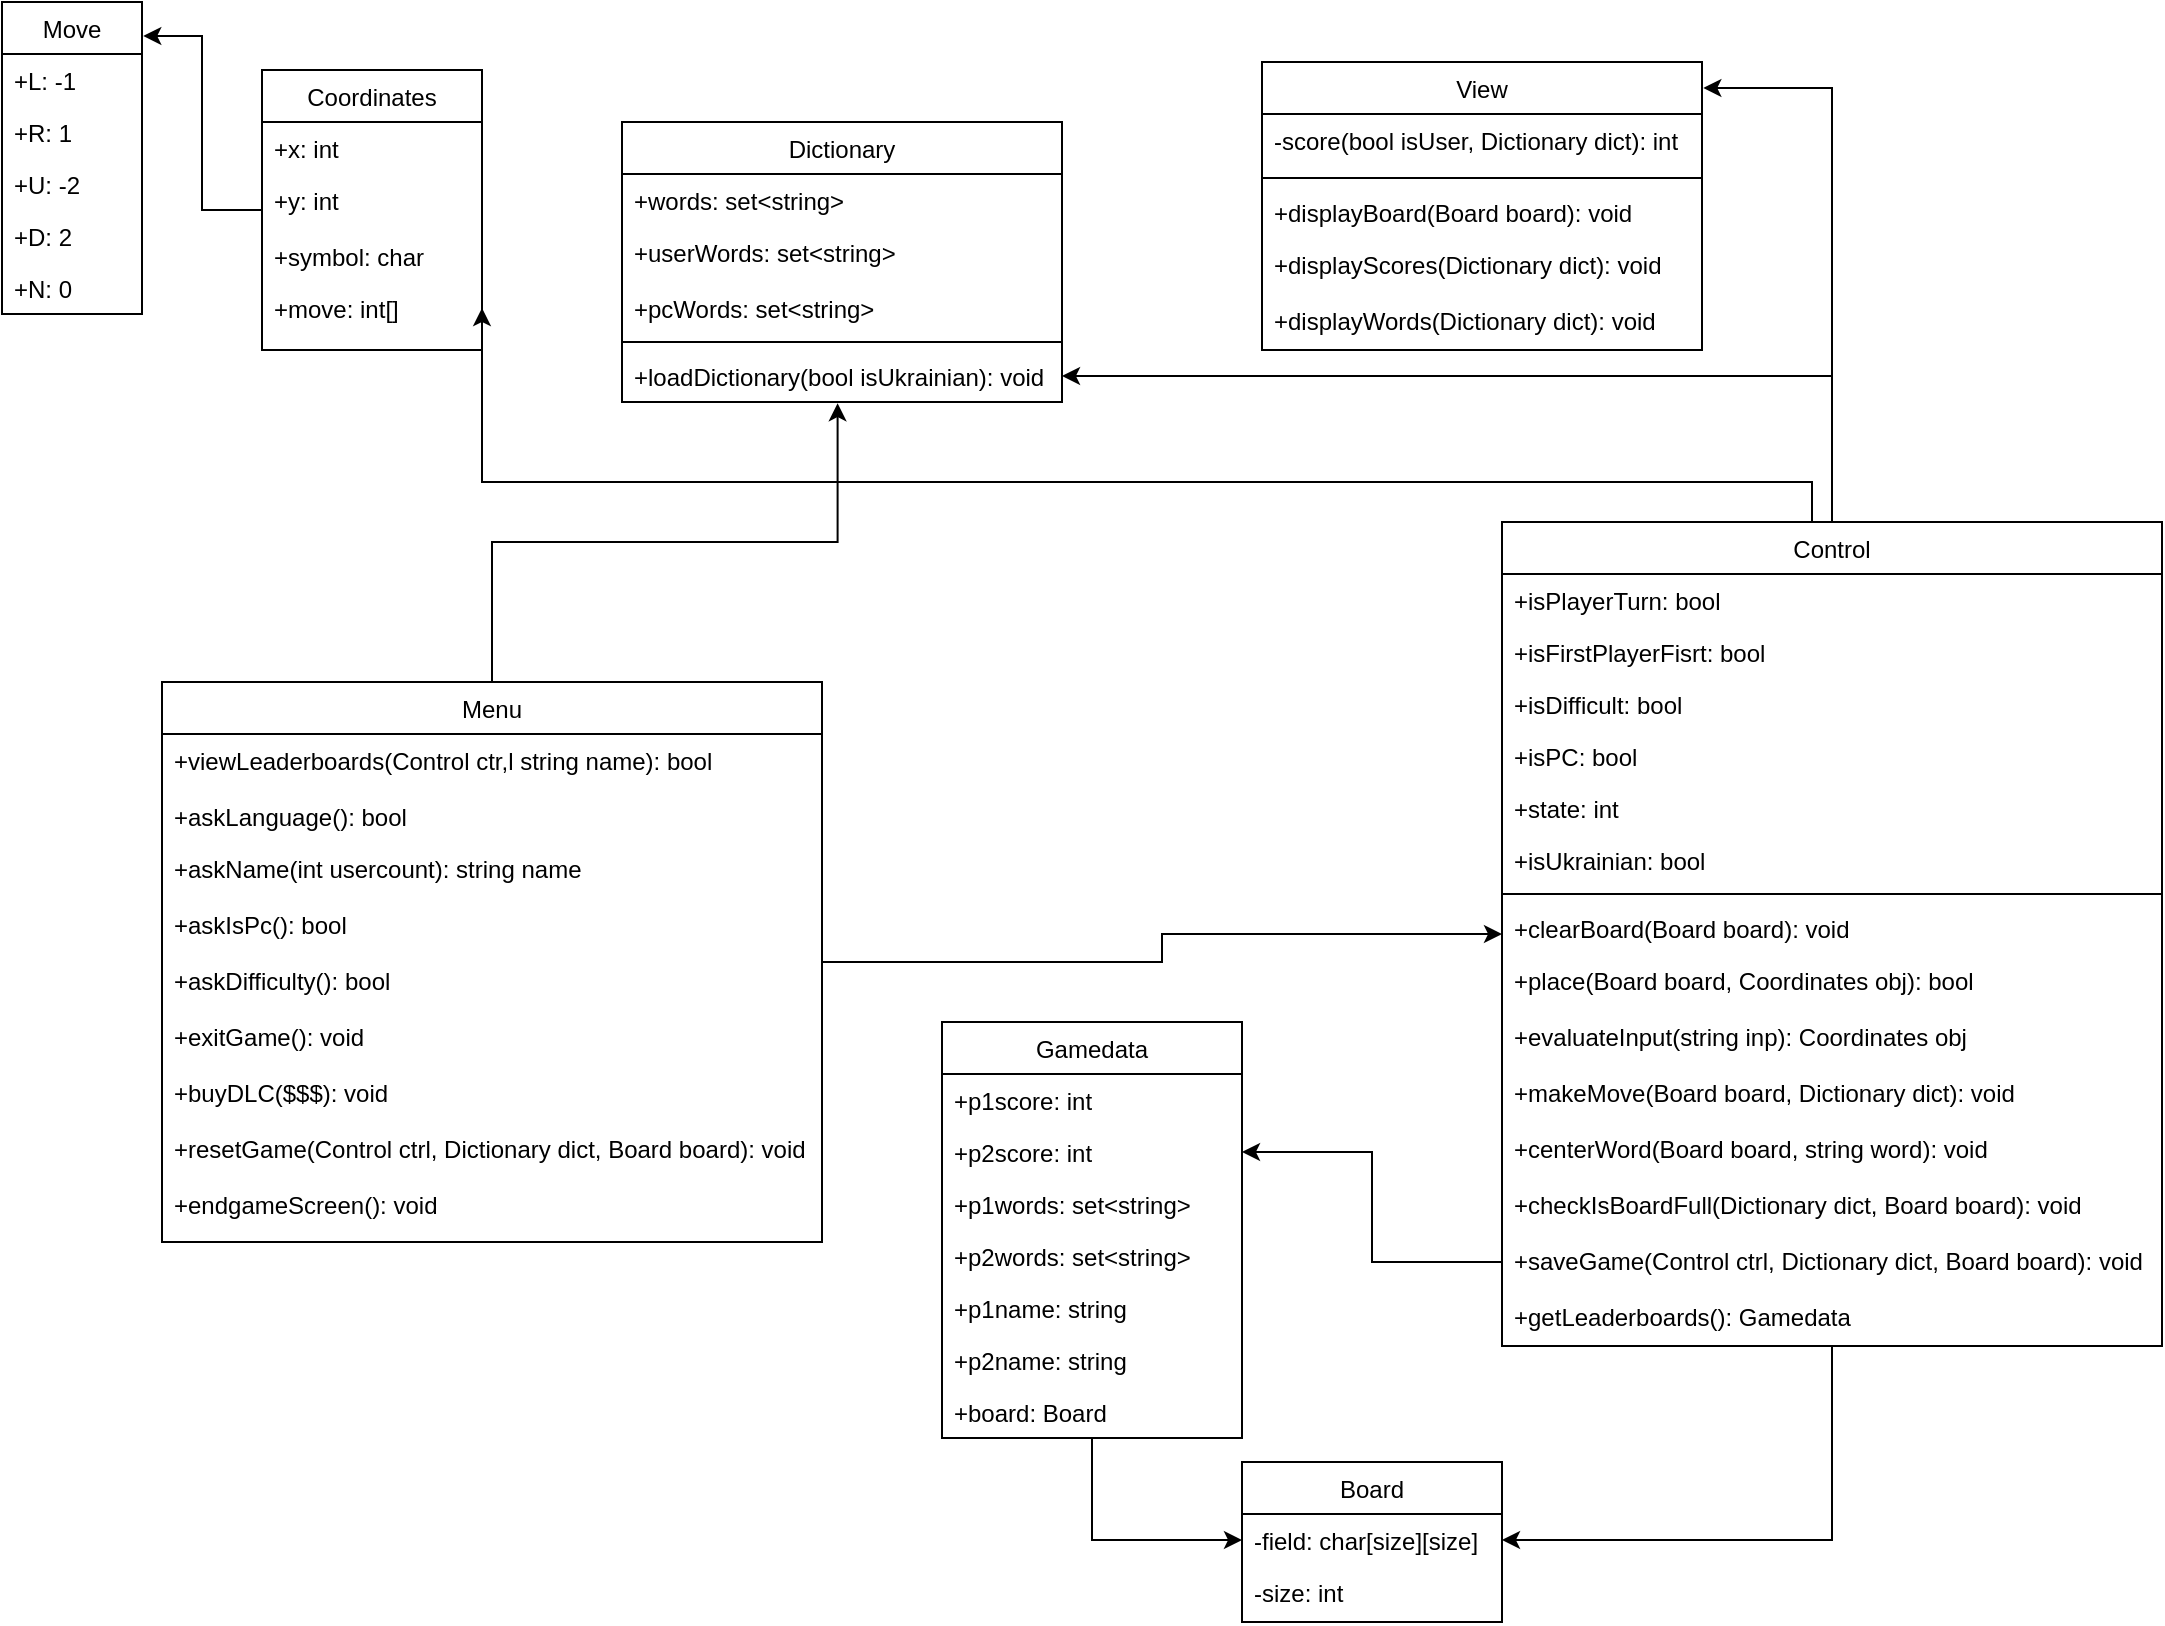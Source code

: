 <mxfile version="24.4.6" type="device">
  <diagram id="C5RBs43oDa-KdzZeNtuy" name="Page-1">
    <mxGraphModel dx="1687" dy="880" grid="1" gridSize="10" guides="1" tooltips="1" connect="1" arrows="1" fold="1" page="1" pageScale="1" pageWidth="1169" pageHeight="1654" math="0" shadow="0">
      <root>
        <mxCell id="WIyWlLk6GJQsqaUBKTNV-0" />
        <mxCell id="WIyWlLk6GJQsqaUBKTNV-1" parent="WIyWlLk6GJQsqaUBKTNV-0" />
        <mxCell id="zkfFHV4jXpPFQw0GAbJ--6" value="Dictionary" style="swimlane;fontStyle=0;align=center;verticalAlign=top;childLayout=stackLayout;horizontal=1;startSize=26;horizontalStack=0;resizeParent=1;resizeLast=0;collapsible=1;marginBottom=0;rounded=0;shadow=0;strokeWidth=1;" parent="WIyWlLk6GJQsqaUBKTNV-1" vertex="1">
          <mxGeometry x="350" y="70" width="220" height="140" as="geometry">
            <mxRectangle x="130" y="380" width="160" height="26" as="alternateBounds" />
          </mxGeometry>
        </mxCell>
        <mxCell id="zkfFHV4jXpPFQw0GAbJ--7" value="+words: set&lt;string&gt;" style="text;align=left;verticalAlign=top;spacingLeft=4;spacingRight=4;overflow=hidden;rotatable=0;points=[[0,0.5],[1,0.5]];portConstraint=eastwest;" parent="zkfFHV4jXpPFQw0GAbJ--6" vertex="1">
          <mxGeometry y="26" width="220" height="26" as="geometry" />
        </mxCell>
        <mxCell id="zkfFHV4jXpPFQw0GAbJ--8" value="+userWords: set&lt;string&gt;" style="text;align=left;verticalAlign=top;spacingLeft=4;spacingRight=4;overflow=hidden;rotatable=0;points=[[0,0.5],[1,0.5]];portConstraint=eastwest;rounded=0;shadow=0;html=0;" parent="zkfFHV4jXpPFQw0GAbJ--6" vertex="1">
          <mxGeometry y="52" width="220" height="28" as="geometry" />
        </mxCell>
        <mxCell id="zkfFHV4jXpPFQw0GAbJ--11" value="+pcWords: set&lt;string&gt;" style="text;align=left;verticalAlign=top;spacingLeft=4;spacingRight=4;overflow=hidden;rotatable=0;points=[[0,0.5],[1,0.5]];portConstraint=eastwest;" parent="zkfFHV4jXpPFQw0GAbJ--6" vertex="1">
          <mxGeometry y="80" width="220" height="26" as="geometry" />
        </mxCell>
        <mxCell id="zkfFHV4jXpPFQw0GAbJ--9" value="" style="line;html=1;strokeWidth=1;align=left;verticalAlign=middle;spacingTop=-1;spacingLeft=3;spacingRight=3;rotatable=0;labelPosition=right;points=[];portConstraint=eastwest;" parent="zkfFHV4jXpPFQw0GAbJ--6" vertex="1">
          <mxGeometry y="106" width="220" height="8" as="geometry" />
        </mxCell>
        <mxCell id="ubHQhLmCvK25cs7yVVjt-4" value="+loadDictionary(bool isUkrainian): void" style="text;align=left;verticalAlign=top;spacingLeft=4;spacingRight=4;overflow=hidden;rotatable=0;points=[[0,0.5],[1,0.5]];portConstraint=eastwest;" parent="zkfFHV4jXpPFQw0GAbJ--6" vertex="1">
          <mxGeometry y="114" width="220" height="26" as="geometry" />
        </mxCell>
        <mxCell id="zkfFHV4jXpPFQw0GAbJ--17" value="Board" style="swimlane;fontStyle=0;align=center;verticalAlign=top;childLayout=stackLayout;horizontal=1;startSize=26;horizontalStack=0;resizeParent=1;resizeLast=0;collapsible=1;marginBottom=0;rounded=0;shadow=0;strokeWidth=1;" parent="WIyWlLk6GJQsqaUBKTNV-1" vertex="1">
          <mxGeometry x="660" y="740" width="130" height="80" as="geometry">
            <mxRectangle x="430" y="90" width="160" height="26" as="alternateBounds" />
          </mxGeometry>
        </mxCell>
        <mxCell id="zkfFHV4jXpPFQw0GAbJ--18" value="-field: char[size][size]" style="text;align=left;verticalAlign=top;spacingLeft=4;spacingRight=4;overflow=hidden;rotatable=0;points=[[0,0.5],[1,0.5]];portConstraint=eastwest;" parent="zkfFHV4jXpPFQw0GAbJ--17" vertex="1">
          <mxGeometry y="26" width="130" height="26" as="geometry" />
        </mxCell>
        <mxCell id="zkfFHV4jXpPFQw0GAbJ--19" value="-size: int" style="text;align=left;verticalAlign=top;spacingLeft=4;spacingRight=4;overflow=hidden;rotatable=0;points=[[0,0.5],[1,0.5]];portConstraint=eastwest;rounded=0;shadow=0;html=0;" parent="zkfFHV4jXpPFQw0GAbJ--17" vertex="1">
          <mxGeometry y="52" width="130" height="26" as="geometry" />
        </mxCell>
        <mxCell id="PKzYesAhoVuFH7BT9TSn-6" value="Coordinates" style="swimlane;fontStyle=0;align=center;verticalAlign=top;childLayout=stackLayout;horizontal=1;startSize=26;horizontalStack=0;resizeParent=1;resizeLast=0;collapsible=1;marginBottom=0;rounded=0;shadow=0;strokeWidth=1;" parent="WIyWlLk6GJQsqaUBKTNV-1" vertex="1">
          <mxGeometry x="170" y="44" width="110" height="140" as="geometry">
            <mxRectangle x="130" y="380" width="160" height="26" as="alternateBounds" />
          </mxGeometry>
        </mxCell>
        <mxCell id="PKzYesAhoVuFH7BT9TSn-7" value="+x: int" style="text;align=left;verticalAlign=top;spacingLeft=4;spacingRight=4;overflow=hidden;rotatable=0;points=[[0,0.5],[1,0.5]];portConstraint=eastwest;" parent="PKzYesAhoVuFH7BT9TSn-6" vertex="1">
          <mxGeometry y="26" width="110" height="26" as="geometry" />
        </mxCell>
        <mxCell id="PKzYesAhoVuFH7BT9TSn-8" value="+y: int" style="text;align=left;verticalAlign=top;spacingLeft=4;spacingRight=4;overflow=hidden;rotatable=0;points=[[0,0.5],[1,0.5]];portConstraint=eastwest;rounded=0;shadow=0;html=0;" parent="PKzYesAhoVuFH7BT9TSn-6" vertex="1">
          <mxGeometry y="52" width="110" height="28" as="geometry" />
        </mxCell>
        <mxCell id="PKzYesAhoVuFH7BT9TSn-9" value="+symbol: char" style="text;align=left;verticalAlign=top;spacingLeft=4;spacingRight=4;overflow=hidden;rotatable=0;points=[[0,0.5],[1,0.5]];portConstraint=eastwest;" parent="PKzYesAhoVuFH7BT9TSn-6" vertex="1">
          <mxGeometry y="80" width="110" height="26" as="geometry" />
        </mxCell>
        <mxCell id="PKzYesAhoVuFH7BT9TSn-30" value="+move: int[]" style="text;align=left;verticalAlign=top;spacingLeft=4;spacingRight=4;overflow=hidden;rotatable=0;points=[[0,0.5],[1,0.5]];portConstraint=eastwest;" parent="PKzYesAhoVuFH7BT9TSn-6" vertex="1">
          <mxGeometry y="106" width="110" height="26" as="geometry" />
        </mxCell>
        <mxCell id="mE22m7ZJQPGCuoI6uwM2-0" value="View&#xa;" style="swimlane;fontStyle=0;align=center;verticalAlign=top;childLayout=stackLayout;horizontal=1;startSize=26;horizontalStack=0;resizeParent=1;resizeLast=0;collapsible=1;marginBottom=0;rounded=0;shadow=0;strokeWidth=1;" parent="WIyWlLk6GJQsqaUBKTNV-1" vertex="1">
          <mxGeometry x="670" y="40" width="220" height="144" as="geometry">
            <mxRectangle x="430" y="90" width="160" height="26" as="alternateBounds" />
          </mxGeometry>
        </mxCell>
        <mxCell id="mE22m7ZJQPGCuoI6uwM2-29" value="-score(bool isUser, Dictionary dict): int" style="text;align=left;verticalAlign=top;spacingLeft=4;spacingRight=4;overflow=hidden;rotatable=0;points=[[0,0.5],[1,0.5]];portConstraint=eastwest;" parent="mE22m7ZJQPGCuoI6uwM2-0" vertex="1">
          <mxGeometry y="26" width="220" height="28" as="geometry" />
        </mxCell>
        <mxCell id="mE22m7ZJQPGCuoI6uwM2-28" value="" style="line;html=1;strokeWidth=1;align=left;verticalAlign=middle;spacingTop=-1;spacingLeft=3;spacingRight=3;rotatable=0;labelPosition=right;points=[];portConstraint=eastwest;" parent="mE22m7ZJQPGCuoI6uwM2-0" vertex="1">
          <mxGeometry y="54" width="220" height="8" as="geometry" />
        </mxCell>
        <mxCell id="mE22m7ZJQPGCuoI6uwM2-4" value="+displayBoard(Board board): void" style="text;align=left;verticalAlign=top;spacingLeft=4;spacingRight=4;overflow=hidden;rotatable=0;points=[[0,0.5],[1,0.5]];portConstraint=eastwest;" parent="mE22m7ZJQPGCuoI6uwM2-0" vertex="1">
          <mxGeometry y="62" width="220" height="26" as="geometry" />
        </mxCell>
        <mxCell id="mE22m7ZJQPGCuoI6uwM2-5" value="+displayScores(Dictionary dict): void" style="text;align=left;verticalAlign=top;spacingLeft=4;spacingRight=4;overflow=hidden;rotatable=0;points=[[0,0.5],[1,0.5]];portConstraint=eastwest;" parent="mE22m7ZJQPGCuoI6uwM2-0" vertex="1">
          <mxGeometry y="88" width="220" height="28" as="geometry" />
        </mxCell>
        <mxCell id="mE22m7ZJQPGCuoI6uwM2-6" value="+displayWords(Dictionary dict): void" style="text;align=left;verticalAlign=top;spacingLeft=4;spacingRight=4;overflow=hidden;rotatable=0;points=[[0,0.5],[1,0.5]];portConstraint=eastwest;" parent="mE22m7ZJQPGCuoI6uwM2-0" vertex="1">
          <mxGeometry y="116" width="220" height="28" as="geometry" />
        </mxCell>
        <mxCell id="TomdLMYC4BqATgW_fgGF-22" style="edgeStyle=orthogonalEdgeStyle;rounded=0;orthogonalLoop=1;jettySize=auto;html=1;entryX=1;entryY=0.5;entryDx=0;entryDy=0;" parent="WIyWlLk6GJQsqaUBKTNV-1" source="mE22m7ZJQPGCuoI6uwM2-9" target="ubHQhLmCvK25cs7yVVjt-4" edge="1">
          <mxGeometry relative="1" as="geometry" />
        </mxCell>
        <mxCell id="TomdLMYC4BqATgW_fgGF-25" style="edgeStyle=orthogonalEdgeStyle;rounded=0;orthogonalLoop=1;jettySize=auto;html=1;entryX=1;entryY=0.5;entryDx=0;entryDy=0;" parent="WIyWlLk6GJQsqaUBKTNV-1" source="mE22m7ZJQPGCuoI6uwM2-9" target="zkfFHV4jXpPFQw0GAbJ--18" edge="1">
          <mxGeometry relative="1" as="geometry" />
        </mxCell>
        <mxCell id="TomdLMYC4BqATgW_fgGF-26" style="edgeStyle=orthogonalEdgeStyle;rounded=0;orthogonalLoop=1;jettySize=auto;html=1;entryX=1;entryY=0.5;entryDx=0;entryDy=0;" parent="WIyWlLk6GJQsqaUBKTNV-1" source="mE22m7ZJQPGCuoI6uwM2-9" target="PKzYesAhoVuFH7BT9TSn-30" edge="1">
          <mxGeometry relative="1" as="geometry">
            <Array as="points">
              <mxPoint x="945" y="250" />
              <mxPoint x="280" y="250" />
              <mxPoint x="280" y="239" />
            </Array>
          </mxGeometry>
        </mxCell>
        <mxCell id="mE22m7ZJQPGCuoI6uwM2-9" value="Control&#xa;" style="swimlane;fontStyle=0;align=center;verticalAlign=top;childLayout=stackLayout;horizontal=1;startSize=26;horizontalStack=0;resizeParent=1;resizeLast=0;collapsible=1;marginBottom=0;rounded=0;shadow=0;strokeWidth=1;" parent="WIyWlLk6GJQsqaUBKTNV-1" vertex="1">
          <mxGeometry x="790" y="270" width="330" height="412" as="geometry">
            <mxRectangle x="430" y="90" width="160" height="26" as="alternateBounds" />
          </mxGeometry>
        </mxCell>
        <mxCell id="mE22m7ZJQPGCuoI6uwM2-27" value="+isPlayerTurn: bool" style="text;align=left;verticalAlign=top;spacingLeft=4;spacingRight=4;overflow=hidden;rotatable=0;points=[[0,0.5],[1,0.5]];portConstraint=eastwest;" parent="mE22m7ZJQPGCuoI6uwM2-9" vertex="1">
          <mxGeometry y="26" width="330" height="26" as="geometry" />
        </mxCell>
        <mxCell id="TomdLMYC4BqATgW_fgGF-16" value="+isFirstPlayerFisrt: bool" style="text;align=left;verticalAlign=top;spacingLeft=4;spacingRight=4;overflow=hidden;rotatable=0;points=[[0,0.5],[1,0.5]];portConstraint=eastwest;" parent="mE22m7ZJQPGCuoI6uwM2-9" vertex="1">
          <mxGeometry y="52" width="330" height="26" as="geometry" />
        </mxCell>
        <mxCell id="TomdLMYC4BqATgW_fgGF-17" value="+isDifficult: bool" style="text;align=left;verticalAlign=top;spacingLeft=4;spacingRight=4;overflow=hidden;rotatable=0;points=[[0,0.5],[1,0.5]];portConstraint=eastwest;" parent="mE22m7ZJQPGCuoI6uwM2-9" vertex="1">
          <mxGeometry y="78" width="330" height="26" as="geometry" />
        </mxCell>
        <mxCell id="t6b5Q1fmncqCNGiWWlYT-0" value="+isPC: bool" style="text;align=left;verticalAlign=top;spacingLeft=4;spacingRight=4;overflow=hidden;rotatable=0;points=[[0,0.5],[1,0.5]];portConstraint=eastwest;" parent="mE22m7ZJQPGCuoI6uwM2-9" vertex="1">
          <mxGeometry y="104" width="330" height="26" as="geometry" />
        </mxCell>
        <mxCell id="TomdLMYC4BqATgW_fgGF-9" value="+state: int" style="text;align=left;verticalAlign=top;spacingLeft=4;spacingRight=4;overflow=hidden;rotatable=0;points=[[0,0.5],[1,0.5]];portConstraint=eastwest;" parent="mE22m7ZJQPGCuoI6uwM2-9" vertex="1">
          <mxGeometry y="130" width="330" height="26" as="geometry" />
        </mxCell>
        <mxCell id="TomdLMYC4BqATgW_fgGF-10" value="+isUkrainian: bool" style="text;align=left;verticalAlign=top;spacingLeft=4;spacingRight=4;overflow=hidden;rotatable=0;points=[[0,0.5],[1,0.5]];portConstraint=eastwest;" parent="mE22m7ZJQPGCuoI6uwM2-9" vertex="1">
          <mxGeometry y="156" width="330" height="26" as="geometry" />
        </mxCell>
        <mxCell id="mE22m7ZJQPGCuoI6uwM2-26" value="" style="line;html=1;strokeWidth=1;align=left;verticalAlign=middle;spacingTop=-1;spacingLeft=3;spacingRight=3;rotatable=0;labelPosition=right;points=[];portConstraint=eastwest;" parent="mE22m7ZJQPGCuoI6uwM2-9" vertex="1">
          <mxGeometry y="182" width="330" height="8" as="geometry" />
        </mxCell>
        <mxCell id="mE22m7ZJQPGCuoI6uwM2-10" value="+clearBoard(Board board): void" style="text;align=left;verticalAlign=top;spacingLeft=4;spacingRight=4;overflow=hidden;rotatable=0;points=[[0,0.5],[1,0.5]];portConstraint=eastwest;" parent="mE22m7ZJQPGCuoI6uwM2-9" vertex="1">
          <mxGeometry y="190" width="330" height="26" as="geometry" />
        </mxCell>
        <mxCell id="mE22m7ZJQPGCuoI6uwM2-11" value="+place(Board board, Coordinates obj): bool" style="text;align=left;verticalAlign=top;spacingLeft=4;spacingRight=4;overflow=hidden;rotatable=0;points=[[0,0.5],[1,0.5]];portConstraint=eastwest;" parent="mE22m7ZJQPGCuoI6uwM2-9" vertex="1">
          <mxGeometry y="216" width="330" height="28" as="geometry" />
        </mxCell>
        <mxCell id="mE22m7ZJQPGCuoI6uwM2-12" value="+evaluateInput(string inp): Coordinates obj" style="text;align=left;verticalAlign=top;spacingLeft=4;spacingRight=4;overflow=hidden;rotatable=0;points=[[0,0.5],[1,0.5]];portConstraint=eastwest;" parent="mE22m7ZJQPGCuoI6uwM2-9" vertex="1">
          <mxGeometry y="244" width="330" height="28" as="geometry" />
        </mxCell>
        <mxCell id="mE22m7ZJQPGCuoI6uwM2-13" value="+makeMove(Board board, Dictionary dict): void" style="text;align=left;verticalAlign=top;spacingLeft=4;spacingRight=4;overflow=hidden;rotatable=0;points=[[0,0.5],[1,0.5]];portConstraint=eastwest;" parent="mE22m7ZJQPGCuoI6uwM2-9" vertex="1">
          <mxGeometry y="272" width="330" height="28" as="geometry" />
        </mxCell>
        <mxCell id="mE22m7ZJQPGCuoI6uwM2-16" value="+centerWord(Board board, string word): void" style="text;align=left;verticalAlign=top;spacingLeft=4;spacingRight=4;overflow=hidden;rotatable=0;points=[[0,0.5],[1,0.5]];portConstraint=eastwest;" parent="mE22m7ZJQPGCuoI6uwM2-9" vertex="1">
          <mxGeometry y="300" width="330" height="28" as="geometry" />
        </mxCell>
        <mxCell id="TomdLMYC4BqATgW_fgGF-14" value="+checkIsBoardFull(Dictionary dict, Board board): void" style="text;align=left;verticalAlign=top;spacingLeft=4;spacingRight=4;overflow=hidden;rotatable=0;points=[[0,0.5],[1,0.5]];portConstraint=eastwest;" parent="mE22m7ZJQPGCuoI6uwM2-9" vertex="1">
          <mxGeometry y="328" width="330" height="28" as="geometry" />
        </mxCell>
        <mxCell id="TomdLMYC4BqATgW_fgGF-18" value="+saveGame(Control ctrl, Dictionary dict, Board board): void" style="text;align=left;verticalAlign=top;spacingLeft=4;spacingRight=4;overflow=hidden;rotatable=0;points=[[0,0.5],[1,0.5]];portConstraint=eastwest;" parent="mE22m7ZJQPGCuoI6uwM2-9" vertex="1">
          <mxGeometry y="356" width="330" height="28" as="geometry" />
        </mxCell>
        <mxCell id="W7pCqOvMtgwpM6zRc1nY-1" value="+getLeaderboards(): Gamedata" style="text;align=left;verticalAlign=top;spacingLeft=4;spacingRight=4;overflow=hidden;rotatable=0;points=[[0,0.5],[1,0.5]];portConstraint=eastwest;" vertex="1" parent="mE22m7ZJQPGCuoI6uwM2-9">
          <mxGeometry y="384" width="330" height="28" as="geometry" />
        </mxCell>
        <mxCell id="TomdLMYC4BqATgW_fgGF-24" style="edgeStyle=orthogonalEdgeStyle;rounded=0;orthogonalLoop=1;jettySize=auto;html=1;" parent="WIyWlLk6GJQsqaUBKTNV-1" source="TomdLMYC4BqATgW_fgGF-0" target="mE22m7ZJQPGCuoI6uwM2-9" edge="1">
          <mxGeometry relative="1" as="geometry" />
        </mxCell>
        <mxCell id="TomdLMYC4BqATgW_fgGF-0" value="Menu" style="swimlane;fontStyle=0;align=center;verticalAlign=top;childLayout=stackLayout;horizontal=1;startSize=26;horizontalStack=0;resizeParent=1;resizeLast=0;collapsible=1;marginBottom=0;rounded=0;shadow=0;strokeWidth=1;" parent="WIyWlLk6GJQsqaUBKTNV-1" vertex="1">
          <mxGeometry x="120" y="350" width="330" height="280" as="geometry">
            <mxRectangle x="430" y="90" width="160" height="26" as="alternateBounds" />
          </mxGeometry>
        </mxCell>
        <mxCell id="TomdLMYC4BqATgW_fgGF-5" value="+viewLeaderboards(Control ctr,l string name): bool" style="text;align=left;verticalAlign=top;spacingLeft=4;spacingRight=4;overflow=hidden;rotatable=0;points=[[0,0.5],[1,0.5]];portConstraint=eastwest;" parent="TomdLMYC4BqATgW_fgGF-0" vertex="1">
          <mxGeometry y="26" width="330" height="28" as="geometry" />
        </mxCell>
        <mxCell id="TomdLMYC4BqATgW_fgGF-4" value="+askLanguage(): bool" style="text;align=left;verticalAlign=top;spacingLeft=4;spacingRight=4;overflow=hidden;rotatable=0;points=[[0,0.5],[1,0.5]];portConstraint=eastwest;" parent="TomdLMYC4BqATgW_fgGF-0" vertex="1">
          <mxGeometry y="54" width="330" height="26" as="geometry" />
        </mxCell>
        <mxCell id="TomdLMYC4BqATgW_fgGF-6" value="+askName(int usercount): string name" style="text;align=left;verticalAlign=top;spacingLeft=4;spacingRight=4;overflow=hidden;rotatable=0;points=[[0,0.5],[1,0.5]];portConstraint=eastwest;" parent="TomdLMYC4BqATgW_fgGF-0" vertex="1">
          <mxGeometry y="80" width="330" height="28" as="geometry" />
        </mxCell>
        <mxCell id="TomdLMYC4BqATgW_fgGF-19" value="+askIsPc(): bool" style="text;align=left;verticalAlign=top;spacingLeft=4;spacingRight=4;overflow=hidden;rotatable=0;points=[[0,0.5],[1,0.5]];portConstraint=eastwest;" parent="TomdLMYC4BqATgW_fgGF-0" vertex="1">
          <mxGeometry y="108" width="330" height="28" as="geometry" />
        </mxCell>
        <mxCell id="TomdLMYC4BqATgW_fgGF-20" value="+askDifficulty(): bool" style="text;align=left;verticalAlign=top;spacingLeft=4;spacingRight=4;overflow=hidden;rotatable=0;points=[[0,0.5],[1,0.5]];portConstraint=eastwest;" parent="TomdLMYC4BqATgW_fgGF-0" vertex="1">
          <mxGeometry y="136" width="330" height="28" as="geometry" />
        </mxCell>
        <mxCell id="TomdLMYC4BqATgW_fgGF-7" value="+exitGame(): void" style="text;align=left;verticalAlign=top;spacingLeft=4;spacingRight=4;overflow=hidden;rotatable=0;points=[[0,0.5],[1,0.5]];portConstraint=eastwest;" parent="TomdLMYC4BqATgW_fgGF-0" vertex="1">
          <mxGeometry y="164" width="330" height="28" as="geometry" />
        </mxCell>
        <mxCell id="TomdLMYC4BqATgW_fgGF-8" value="+buyDLC($$$): void" style="text;align=left;verticalAlign=top;spacingLeft=4;spacingRight=4;overflow=hidden;rotatable=0;points=[[0,0.5],[1,0.5]];portConstraint=eastwest;" parent="TomdLMYC4BqATgW_fgGF-0" vertex="1">
          <mxGeometry y="192" width="330" height="28" as="geometry" />
        </mxCell>
        <mxCell id="TomdLMYC4BqATgW_fgGF-12" value="+resetGame(Control ctrl, Dictionary dict, Board board): void" style="text;align=left;verticalAlign=top;spacingLeft=4;spacingRight=4;overflow=hidden;rotatable=0;points=[[0,0.5],[1,0.5]];portConstraint=eastwest;" parent="TomdLMYC4BqATgW_fgGF-0" vertex="1">
          <mxGeometry y="220" width="330" height="28" as="geometry" />
        </mxCell>
        <mxCell id="TomdLMYC4BqATgW_fgGF-13" value="+endgameScreen(): void" style="text;align=left;verticalAlign=top;spacingLeft=4;spacingRight=4;overflow=hidden;rotatable=0;points=[[0,0.5],[1,0.5]];portConstraint=eastwest;" parent="TomdLMYC4BqATgW_fgGF-0" vertex="1">
          <mxGeometry y="248" width="330" height="28" as="geometry" />
        </mxCell>
        <mxCell id="TomdLMYC4BqATgW_fgGF-21" style="edgeStyle=orthogonalEdgeStyle;rounded=0;orthogonalLoop=1;jettySize=auto;html=1;entryX=0.49;entryY=1.023;entryDx=0;entryDy=0;entryPerimeter=0;" parent="WIyWlLk6GJQsqaUBKTNV-1" source="TomdLMYC4BqATgW_fgGF-0" target="ubHQhLmCvK25cs7yVVjt-4" edge="1">
          <mxGeometry relative="1" as="geometry" />
        </mxCell>
        <mxCell id="TomdLMYC4BqATgW_fgGF-23" style="edgeStyle=orthogonalEdgeStyle;rounded=0;orthogonalLoop=1;jettySize=auto;html=1;entryX=1.003;entryY=0.09;entryDx=0;entryDy=0;entryPerimeter=0;" parent="WIyWlLk6GJQsqaUBKTNV-1" source="mE22m7ZJQPGCuoI6uwM2-9" target="mE22m7ZJQPGCuoI6uwM2-0" edge="1">
          <mxGeometry relative="1" as="geometry" />
        </mxCell>
        <mxCell id="W7pCqOvMtgwpM6zRc1nY-10" style="edgeStyle=orthogonalEdgeStyle;rounded=0;orthogonalLoop=1;jettySize=auto;html=1;entryX=0;entryY=0.5;entryDx=0;entryDy=0;" edge="1" parent="WIyWlLk6GJQsqaUBKTNV-1" source="W7pCqOvMtgwpM6zRc1nY-2" target="zkfFHV4jXpPFQw0GAbJ--18">
          <mxGeometry relative="1" as="geometry" />
        </mxCell>
        <mxCell id="W7pCqOvMtgwpM6zRc1nY-2" value="Gamedata" style="swimlane;fontStyle=0;align=center;verticalAlign=top;childLayout=stackLayout;horizontal=1;startSize=26;horizontalStack=0;resizeParent=1;resizeLast=0;collapsible=1;marginBottom=0;rounded=0;shadow=0;strokeWidth=1;" vertex="1" parent="WIyWlLk6GJQsqaUBKTNV-1">
          <mxGeometry x="510" y="520" width="150" height="208" as="geometry">
            <mxRectangle x="430" y="90" width="160" height="26" as="alternateBounds" />
          </mxGeometry>
        </mxCell>
        <mxCell id="W7pCqOvMtgwpM6zRc1nY-3" value="+p1score: int" style="text;align=left;verticalAlign=top;spacingLeft=4;spacingRight=4;overflow=hidden;rotatable=0;points=[[0,0.5],[1,0.5]];portConstraint=eastwest;" vertex="1" parent="W7pCqOvMtgwpM6zRc1nY-2">
          <mxGeometry y="26" width="150" height="26" as="geometry" />
        </mxCell>
        <mxCell id="W7pCqOvMtgwpM6zRc1nY-4" value="+p2score: int" style="text;align=left;verticalAlign=top;spacingLeft=4;spacingRight=4;overflow=hidden;rotatable=0;points=[[0,0.5],[1,0.5]];portConstraint=eastwest;rounded=0;shadow=0;html=0;" vertex="1" parent="W7pCqOvMtgwpM6zRc1nY-2">
          <mxGeometry y="52" width="150" height="26" as="geometry" />
        </mxCell>
        <mxCell id="W7pCqOvMtgwpM6zRc1nY-5" value="+p1words: set&lt;string&gt;" style="text;align=left;verticalAlign=top;spacingLeft=4;spacingRight=4;overflow=hidden;rotatable=0;points=[[0,0.5],[1,0.5]];portConstraint=eastwest;rounded=0;shadow=0;html=0;" vertex="1" parent="W7pCqOvMtgwpM6zRc1nY-2">
          <mxGeometry y="78" width="150" height="26" as="geometry" />
        </mxCell>
        <mxCell id="W7pCqOvMtgwpM6zRc1nY-6" value="+p2words: set&lt;string&gt;" style="text;align=left;verticalAlign=top;spacingLeft=4;spacingRight=4;overflow=hidden;rotatable=0;points=[[0,0.5],[1,0.5]];portConstraint=eastwest;rounded=0;shadow=0;html=0;" vertex="1" parent="W7pCqOvMtgwpM6zRc1nY-2">
          <mxGeometry y="104" width="150" height="26" as="geometry" />
        </mxCell>
        <mxCell id="W7pCqOvMtgwpM6zRc1nY-8" value="+p1name: string" style="text;align=left;verticalAlign=top;spacingLeft=4;spacingRight=4;overflow=hidden;rotatable=0;points=[[0,0.5],[1,0.5]];portConstraint=eastwest;rounded=0;shadow=0;html=0;" vertex="1" parent="W7pCqOvMtgwpM6zRc1nY-2">
          <mxGeometry y="130" width="150" height="26" as="geometry" />
        </mxCell>
        <mxCell id="W7pCqOvMtgwpM6zRc1nY-7" value="+p2name: string" style="text;align=left;verticalAlign=top;spacingLeft=4;spacingRight=4;overflow=hidden;rotatable=0;points=[[0,0.5],[1,0.5]];portConstraint=eastwest;" vertex="1" parent="W7pCqOvMtgwpM6zRc1nY-2">
          <mxGeometry y="156" width="150" height="26" as="geometry" />
        </mxCell>
        <mxCell id="W7pCqOvMtgwpM6zRc1nY-9" value="+board: Board" style="text;align=left;verticalAlign=top;spacingLeft=4;spacingRight=4;overflow=hidden;rotatable=0;points=[[0,0.5],[1,0.5]];portConstraint=eastwest;" vertex="1" parent="W7pCqOvMtgwpM6zRc1nY-2">
          <mxGeometry y="182" width="150" height="26" as="geometry" />
        </mxCell>
        <mxCell id="W7pCqOvMtgwpM6zRc1nY-11" style="edgeStyle=orthogonalEdgeStyle;rounded=0;orthogonalLoop=1;jettySize=auto;html=1;entryX=1;entryY=0.5;entryDx=0;entryDy=0;" edge="1" parent="WIyWlLk6GJQsqaUBKTNV-1" source="TomdLMYC4BqATgW_fgGF-18" target="W7pCqOvMtgwpM6zRc1nY-4">
          <mxGeometry relative="1" as="geometry" />
        </mxCell>
        <mxCell id="W7pCqOvMtgwpM6zRc1nY-12" value="Move" style="swimlane;fontStyle=0;align=center;verticalAlign=top;childLayout=stackLayout;horizontal=1;startSize=26;horizontalStack=0;resizeParent=1;resizeLast=0;collapsible=1;marginBottom=0;rounded=0;shadow=0;strokeWidth=1;" vertex="1" parent="WIyWlLk6GJQsqaUBKTNV-1">
          <mxGeometry x="40" y="10" width="70" height="156" as="geometry">
            <mxRectangle x="430" y="90" width="160" height="26" as="alternateBounds" />
          </mxGeometry>
        </mxCell>
        <mxCell id="W7pCqOvMtgwpM6zRc1nY-13" value="+L: -1" style="text;align=left;verticalAlign=top;spacingLeft=4;spacingRight=4;overflow=hidden;rotatable=0;points=[[0,0.5],[1,0.5]];portConstraint=eastwest;" vertex="1" parent="W7pCqOvMtgwpM6zRc1nY-12">
          <mxGeometry y="26" width="70" height="26" as="geometry" />
        </mxCell>
        <mxCell id="W7pCqOvMtgwpM6zRc1nY-15" value="+R: 1" style="text;align=left;verticalAlign=top;spacingLeft=4;spacingRight=4;overflow=hidden;rotatable=0;points=[[0,0.5],[1,0.5]];portConstraint=eastwest;" vertex="1" parent="W7pCqOvMtgwpM6zRc1nY-12">
          <mxGeometry y="52" width="70" height="26" as="geometry" />
        </mxCell>
        <mxCell id="W7pCqOvMtgwpM6zRc1nY-16" value="+U: -2" style="text;align=left;verticalAlign=top;spacingLeft=4;spacingRight=4;overflow=hidden;rotatable=0;points=[[0,0.5],[1,0.5]];portConstraint=eastwest;" vertex="1" parent="W7pCqOvMtgwpM6zRc1nY-12">
          <mxGeometry y="78" width="70" height="26" as="geometry" />
        </mxCell>
        <mxCell id="W7pCqOvMtgwpM6zRc1nY-17" value="+D: 2" style="text;align=left;verticalAlign=top;spacingLeft=4;spacingRight=4;overflow=hidden;rotatable=0;points=[[0,0.5],[1,0.5]];portConstraint=eastwest;" vertex="1" parent="W7pCqOvMtgwpM6zRc1nY-12">
          <mxGeometry y="104" width="70" height="26" as="geometry" />
        </mxCell>
        <mxCell id="W7pCqOvMtgwpM6zRc1nY-18" value="+N: 0" style="text;align=left;verticalAlign=top;spacingLeft=4;spacingRight=4;overflow=hidden;rotatable=0;points=[[0,0.5],[1,0.5]];portConstraint=eastwest;" vertex="1" parent="W7pCqOvMtgwpM6zRc1nY-12">
          <mxGeometry y="130" width="70" height="26" as="geometry" />
        </mxCell>
        <mxCell id="W7pCqOvMtgwpM6zRc1nY-19" style="edgeStyle=orthogonalEdgeStyle;rounded=0;orthogonalLoop=1;jettySize=auto;html=1;entryX=1.009;entryY=0.109;entryDx=0;entryDy=0;entryPerimeter=0;" edge="1" parent="WIyWlLk6GJQsqaUBKTNV-1" source="PKzYesAhoVuFH7BT9TSn-6" target="W7pCqOvMtgwpM6zRc1nY-12">
          <mxGeometry relative="1" as="geometry" />
        </mxCell>
      </root>
    </mxGraphModel>
  </diagram>
</mxfile>

